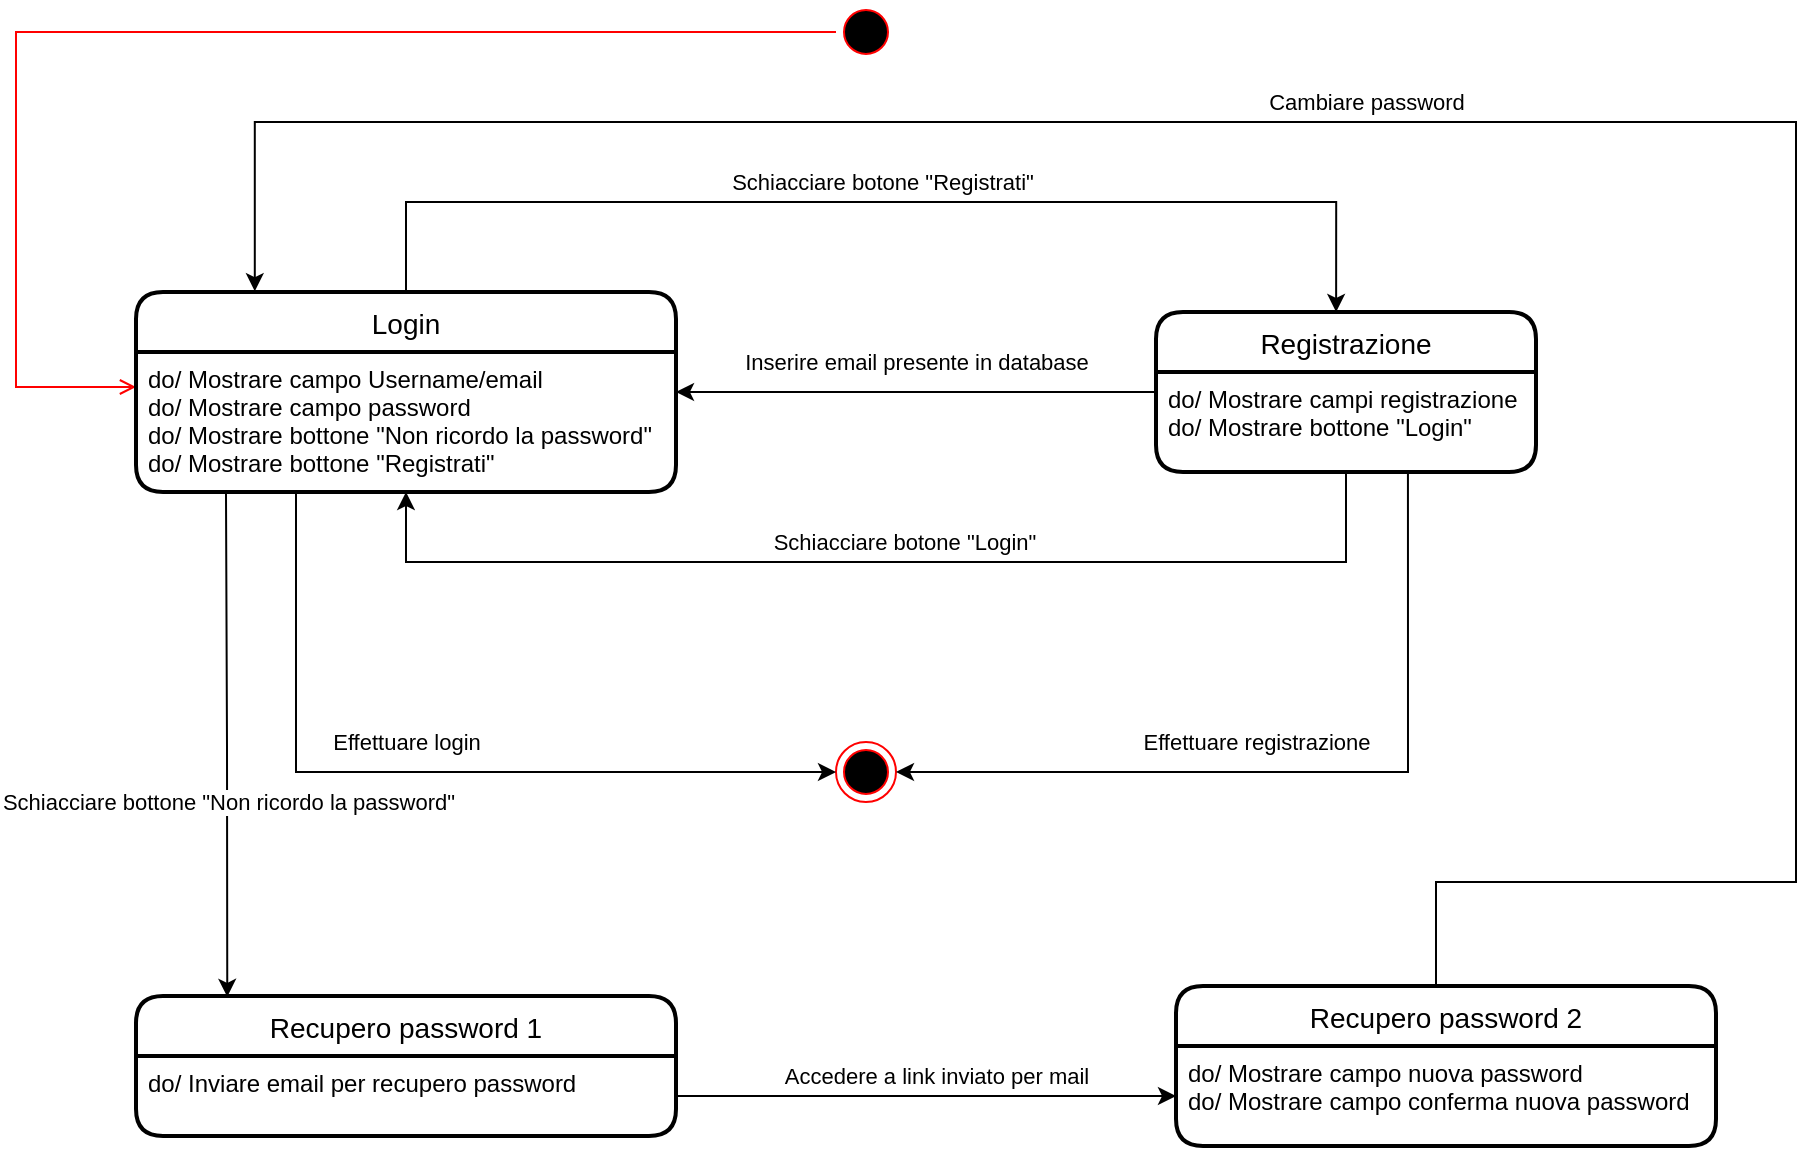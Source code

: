 <mxfile version="20.5.3" type="device"><diagram id="10xquSoepF5_4wjMfYSV" name="Page-1"><mxGraphModel dx="1783" dy="961" grid="1" gridSize="10" guides="1" tooltips="1" connect="1" arrows="1" fold="1" page="1" pageScale="1" pageWidth="1169" pageHeight="827" math="0" shadow="0"><root><mxCell id="0"/><mxCell id="1" parent="0"/><mxCell id="RrPe9WLw8H1OwgcMRfFx-23" style="edgeStyle=orthogonalEdgeStyle;rounded=0;orthogonalLoop=1;jettySize=auto;html=1;entryX=0;entryY=0.25;entryDx=0;entryDy=0;endArrow=open;endFill=0;strokeColor=#FF0000;" edge="1" parent="1" source="RrPe9WLw8H1OwgcMRfFx-1" target="RrPe9WLw8H1OwgcMRfFx-5"><mxGeometry relative="1" as="geometry"><Array as="points"><mxPoint x="160" y="75"/><mxPoint x="160" y="253"/></Array></mxGeometry></mxCell><mxCell id="RrPe9WLw8H1OwgcMRfFx-1" value="" style="ellipse;html=1;shape=startState;fillColor=#000000;strokeColor=#ff0000;" vertex="1" parent="1"><mxGeometry x="570" y="60" width="30" height="30" as="geometry"/></mxCell><mxCell id="RrPe9WLw8H1OwgcMRfFx-3" value="" style="ellipse;html=1;shape=endState;fillColor=#000000;strokeColor=#ff0000;" vertex="1" parent="1"><mxGeometry x="570" y="430" width="30" height="30" as="geometry"/></mxCell><mxCell id="RrPe9WLw8H1OwgcMRfFx-9" value="Schiacciare botone &quot;Registrati&quot;" style="edgeStyle=orthogonalEdgeStyle;rounded=0;orthogonalLoop=1;jettySize=auto;html=1;entryX=0.474;entryY=0;entryDx=0;entryDy=0;entryPerimeter=0;" edge="1" parent="1" source="RrPe9WLw8H1OwgcMRfFx-4" target="RrPe9WLw8H1OwgcMRfFx-6"><mxGeometry x="-0.0" y="10" relative="1" as="geometry"><Array as="points"><mxPoint x="355" y="160"/><mxPoint x="820" y="160"/></Array><mxPoint as="offset"/></mxGeometry></mxCell><mxCell id="RrPe9WLw8H1OwgcMRfFx-10" value="&lt;span style=&quot;color: rgb(0, 0, 0); font-family: Helvetica; font-size: 11px; font-style: normal; font-variant-ligatures: normal; font-variant-caps: normal; font-weight: 400; letter-spacing: normal; orphans: 2; text-align: center; text-indent: 0px; text-transform: none; widows: 2; word-spacing: 0px; -webkit-text-stroke-width: 0px; background-color: rgb(255, 255, 255); text-decoration-thickness: initial; text-decoration-style: initial; text-decoration-color: initial; float: none; display: inline !important;&quot;&gt;Inserire email presente in database&lt;/span&gt;" style="edgeStyle=orthogonalEdgeStyle;rounded=0;orthogonalLoop=1;jettySize=auto;html=1;exitX=0;exitY=0.5;exitDx=0;exitDy=0;" edge="1" parent="1" source="RrPe9WLw8H1OwgcMRfFx-6" target="RrPe9WLw8H1OwgcMRfFx-4"><mxGeometry y="-15" relative="1" as="geometry"><mxPoint as="offset"/></mxGeometry></mxCell><mxCell id="RrPe9WLw8H1OwgcMRfFx-4" value="Login" style="swimlane;childLayout=stackLayout;horizontal=1;startSize=30;horizontalStack=0;rounded=1;fontSize=14;fontStyle=0;strokeWidth=2;resizeParent=0;resizeLast=1;shadow=0;dashed=0;align=center;" vertex="1" parent="1"><mxGeometry x="220" y="205" width="270" height="100" as="geometry"><mxRectangle x="220" y="210" width="70" height="30" as="alternateBounds"/></mxGeometry></mxCell><mxCell id="RrPe9WLw8H1OwgcMRfFx-5" value="do/ Mostrare campo Username/email&#10;do/ Mostrare campo password&#10;do/ Mostrare bottone &quot;Non ricordo la password&quot;&#10;do/ Mostrare bottone &quot;Registrati&quot;" style="align=left;strokeColor=none;fillColor=none;spacingLeft=4;fontSize=12;verticalAlign=top;resizable=0;rotatable=0;part=1;" vertex="1" parent="RrPe9WLw8H1OwgcMRfFx-4"><mxGeometry y="30" width="270" height="70" as="geometry"/></mxCell><mxCell id="RrPe9WLw8H1OwgcMRfFx-6" value="Registrazione" style="swimlane;childLayout=stackLayout;horizontal=1;startSize=30;horizontalStack=0;rounded=1;fontSize=14;fontStyle=0;strokeWidth=2;resizeParent=0;resizeLast=1;shadow=0;dashed=0;align=center;" vertex="1" parent="1"><mxGeometry x="730" y="215" width="190" height="80" as="geometry"/></mxCell><mxCell id="RrPe9WLw8H1OwgcMRfFx-7" value="do/ Mostrare campi registrazione&#10;do/ Mostrare bottone &quot;Login&quot;" style="align=left;strokeColor=none;fillColor=none;spacingLeft=4;fontSize=12;verticalAlign=top;resizable=0;rotatable=0;part=1;" vertex="1" parent="RrPe9WLw8H1OwgcMRfFx-6"><mxGeometry y="30" width="190" height="50" as="geometry"/></mxCell><mxCell id="RrPe9WLw8H1OwgcMRfFx-11" value="&lt;span style=&quot;color: rgb(0, 0, 0); font-family: Helvetica; font-size: 11px; font-style: normal; font-variant-ligatures: normal; font-variant-caps: normal; font-weight: 400; letter-spacing: normal; orphans: 2; text-align: center; text-indent: 0px; text-transform: none; widows: 2; word-spacing: 0px; -webkit-text-stroke-width: 0px; background-color: rgb(255, 255, 255); text-decoration-thickness: initial; text-decoration-style: initial; text-decoration-color: initial; float: none; display: inline !important;&quot;&gt;Schiacciare botone &quot;Login&quot;&lt;/span&gt;" style="edgeStyle=orthogonalEdgeStyle;rounded=0;orthogonalLoop=1;jettySize=auto;html=1;entryX=0.5;entryY=1;entryDx=0;entryDy=0;" edge="1" parent="1" source="RrPe9WLw8H1OwgcMRfFx-7" target="RrPe9WLw8H1OwgcMRfFx-5"><mxGeometry x="-0.033" y="-10" relative="1" as="geometry"><Array as="points"><mxPoint x="825" y="340"/><mxPoint x="355" y="340"/></Array><mxPoint as="offset"/></mxGeometry></mxCell><mxCell id="RrPe9WLw8H1OwgcMRfFx-12" value="Effettuare login" style="edgeStyle=orthogonalEdgeStyle;rounded=0;orthogonalLoop=1;jettySize=auto;html=1;" edge="1" parent="1" source="RrPe9WLw8H1OwgcMRfFx-5" target="RrPe9WLw8H1OwgcMRfFx-3"><mxGeometry x="-0.049" y="15" relative="1" as="geometry"><Array as="points"><mxPoint x="300" y="445"/></Array><mxPoint as="offset"/></mxGeometry></mxCell><mxCell id="RrPe9WLw8H1OwgcMRfFx-14" value="Effettuare registrazione" style="edgeStyle=orthogonalEdgeStyle;rounded=0;orthogonalLoop=1;jettySize=auto;html=1;exitX=0.663;exitY=1.02;exitDx=0;exitDy=0;exitPerimeter=0;" edge="1" parent="1" source="RrPe9WLw8H1OwgcMRfFx-7" target="RrPe9WLw8H1OwgcMRfFx-3"><mxGeometry x="0.111" y="-15" relative="1" as="geometry"><Array as="points"><mxPoint x="856" y="445"/></Array><mxPoint as="offset"/></mxGeometry></mxCell><mxCell id="RrPe9WLw8H1OwgcMRfFx-15" value="Recupero password 1" style="swimlane;childLayout=stackLayout;horizontal=1;startSize=30;horizontalStack=0;rounded=1;fontSize=14;fontStyle=0;strokeWidth=2;resizeParent=0;resizeLast=1;shadow=0;dashed=0;align=center;" vertex="1" parent="1"><mxGeometry x="220" y="557" width="270" height="70" as="geometry"><mxRectangle x="220" y="210" width="70" height="30" as="alternateBounds"/></mxGeometry></mxCell><mxCell id="RrPe9WLw8H1OwgcMRfFx-16" value="do/ Inviare email per recupero password" style="align=left;strokeColor=none;fillColor=none;spacingLeft=4;fontSize=12;verticalAlign=top;resizable=0;rotatable=0;part=1;" vertex="1" parent="RrPe9WLw8H1OwgcMRfFx-15"><mxGeometry y="30" width="270" height="40" as="geometry"/></mxCell><mxCell id="RrPe9WLw8H1OwgcMRfFx-17" value="Schiacciare bottone &quot;Non ricordo la password&quot;" style="edgeStyle=orthogonalEdgeStyle;rounded=0;orthogonalLoop=1;jettySize=auto;html=1;entryX=0.169;entryY=0.006;entryDx=0;entryDy=0;entryPerimeter=0;" edge="1" parent="1" target="RrPe9WLw8H1OwgcMRfFx-15"><mxGeometry x="0.227" relative="1" as="geometry"><mxPoint x="265" y="306" as="sourcePoint"/><mxPoint x="265" y="560" as="targetPoint"/><Array as="points"/><mxPoint as="offset"/></mxGeometry></mxCell><mxCell id="RrPe9WLw8H1OwgcMRfFx-22" value="Cambiare password" style="edgeStyle=orthogonalEdgeStyle;rounded=0;orthogonalLoop=1;jettySize=auto;html=1;entryX=0.22;entryY=-0.004;entryDx=0;entryDy=0;entryPerimeter=0;" edge="1" parent="1" source="RrPe9WLw8H1OwgcMRfFx-18" target="RrPe9WLw8H1OwgcMRfFx-4"><mxGeometry x="0.127" y="-10" relative="1" as="geometry"><Array as="points"><mxPoint x="870" y="500"/><mxPoint x="1050" y="500"/><mxPoint x="1050" y="120"/><mxPoint x="279" y="120"/></Array><mxPoint as="offset"/></mxGeometry></mxCell><mxCell id="RrPe9WLw8H1OwgcMRfFx-18" value="Recupero password 2" style="swimlane;childLayout=stackLayout;horizontal=1;startSize=30;horizontalStack=0;rounded=1;fontSize=14;fontStyle=0;strokeWidth=2;resizeParent=0;resizeLast=1;shadow=0;dashed=0;align=center;" vertex="1" parent="1"><mxGeometry x="740" y="552" width="270" height="80" as="geometry"><mxRectangle x="220" y="210" width="70" height="30" as="alternateBounds"/></mxGeometry></mxCell><mxCell id="RrPe9WLw8H1OwgcMRfFx-19" value="do/ Mostrare campo nuova password&#10;do/ Mostrare campo conferma nuova password" style="align=left;strokeColor=none;fillColor=none;spacingLeft=4;fontSize=12;verticalAlign=top;resizable=0;rotatable=0;part=1;" vertex="1" parent="RrPe9WLw8H1OwgcMRfFx-18"><mxGeometry y="30" width="270" height="50" as="geometry"/></mxCell><mxCell id="RrPe9WLw8H1OwgcMRfFx-20" value="Accedere a link inviato per mail" style="edgeStyle=orthogonalEdgeStyle;rounded=0;orthogonalLoop=1;jettySize=auto;html=1;entryX=0;entryY=0.5;entryDx=0;entryDy=0;" edge="1" parent="1" source="RrPe9WLw8H1OwgcMRfFx-16" target="RrPe9WLw8H1OwgcMRfFx-19"><mxGeometry x="0.04" y="10" relative="1" as="geometry"><mxPoint as="offset"/></mxGeometry></mxCell></root></mxGraphModel></diagram></mxfile>